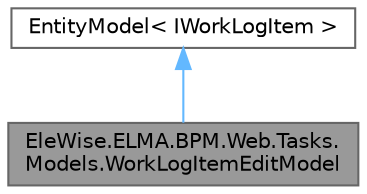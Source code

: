 digraph "EleWise.ELMA.BPM.Web.Tasks.Models.WorkLogItemEditModel"
{
 // LATEX_PDF_SIZE
  bgcolor="transparent";
  edge [fontname=Helvetica,fontsize=10,labelfontname=Helvetica,labelfontsize=10];
  node [fontname=Helvetica,fontsize=10,shape=box,height=0.2,width=0.4];
  Node1 [id="Node000001",label="EleWise.ELMA.BPM.Web.Tasks.\lModels.WorkLogItemEditModel",height=0.2,width=0.4,color="gray40", fillcolor="grey60", style="filled", fontcolor="black",tooltip="Модель для редактирования трудозатраты."];
  Node2 -> Node1 [id="edge1_Node000001_Node000002",dir="back",color="steelblue1",style="solid",tooltip=" "];
  Node2 [id="Node000002",label="EntityModel\< IWorkLogItem \>",height=0.2,width=0.4,color="gray40", fillcolor="white", style="filled",tooltip=" "];
}
